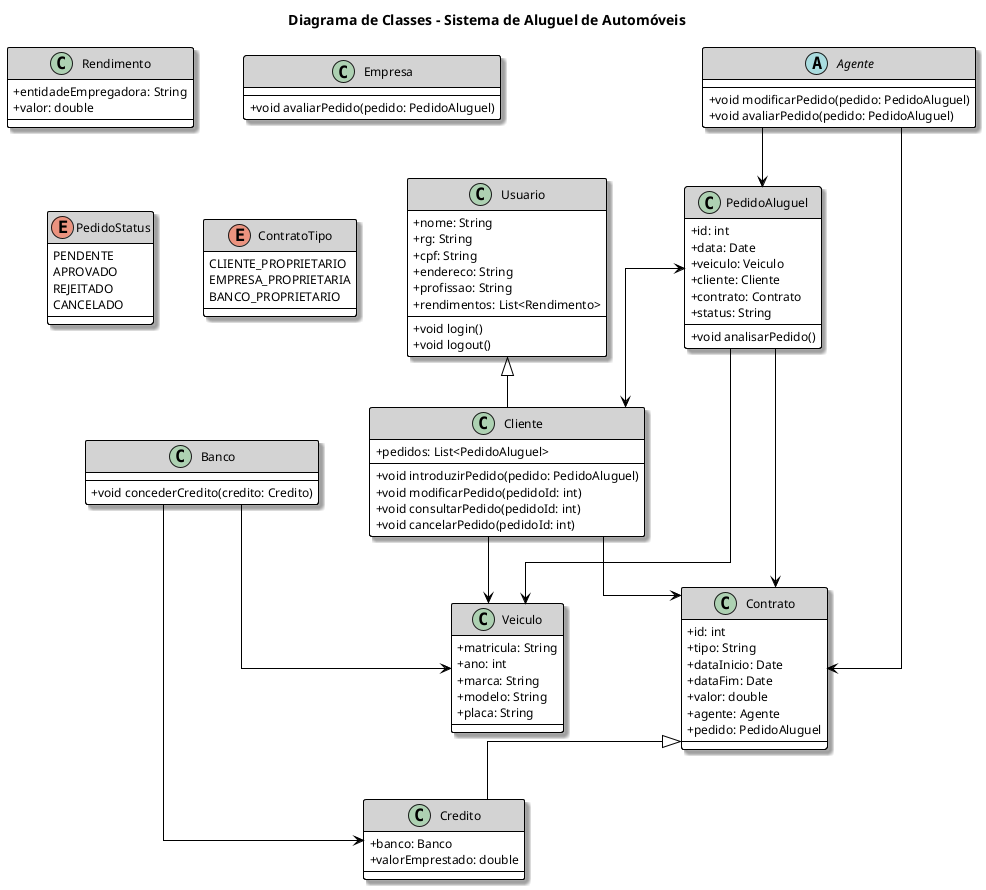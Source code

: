 @startuml
skinparam classAttributeIconSize 0
skinparam classFontSize 14
skinparam classFontColor Black
skinparam shadowing true
skinparam linetype ortho
skinparam classBackgroundColor White
skinparam classBorderColor Black
skinparam classBorderThickness 1
skinparam classHeaderBackgroundColor LightGray
skinparam classHeaderFontColor White
skinparam classAttributeFontSize 12
skinparam classAttributeFontColor Black
skinparam arrowColor Black
skinparam arrowThickness 1
skinparam arrowFontSize 13
skinparam arrowFontColor Black
skinparam nodesep 50
skinparam ranksep 50
title Diagrama de Classes - Sistema de Aluguel de Automóveis

class Usuario {
  + nome: String
  + rg: String
  + cpf: String
  + endereco: String
  + profissao: String
  + rendimentos: List<Rendimento>
  + void login()
  + void logout()
}

class Rendimento {
  + entidadeEmpregadora: String
  + valor: double
}

class Cliente extends Usuario {
  + pedidos: List<PedidoAluguel>
  + void introduzirPedido(pedido: PedidoAluguel)
  + void modificarPedido(pedidoId: int)
  + void consultarPedido(pedidoId: int)
  + void cancelarPedido(pedidoId: int)
}

abstract class Agente  {
  + void modificarPedido(pedido: PedidoAluguel)
  + void avaliarPedido(pedido: PedidoAluguel)
}

class PedidoAluguel {
  + id: int
  + data: Date
  + veiculo: Veiculo
  + cliente: Cliente
  + contrato: Contrato
  + status: String
  + void analisarPedido()
}

class Veiculo {
  + matricula: String
  + ano: int
  + marca: String
  + modelo: String
  + placa: String
}

class Contrato {
  + id: int
  + tipo: String
  + dataInicio: Date
  + dataFim: Date
  + valor: double
  + agente: Agente
  + pedido: PedidoAluguel
}

class Credito extends Contrato {
  + banco: Banco
  + valorEmprestado: double
}

class Banco  {
  + void concederCredito(credito: Credito)
}

class Empresa  {
  + void avaliarPedido(pedido: PedidoAluguel)
}

enum PedidoStatus {
    PENDENTE
    APROVADO
    REJEITADO
    CANCELADO
}

enum ContratoTipo {
    CLIENTE_PROPRIETARIO
    EMPRESA_PROPRIETARIA
    BANCO_PROPRIETARIO
}
 
PedidoAluguel --> Veiculo
PedidoAluguel --> Contrato 
PedidoAluguel <--> Cliente 
Agente --> PedidoAluguel 
Banco --> Credito 
Cliente --> Veiculo 
Banco --> Veiculo 
Cliente --> Contrato 
Agente --> Contrato 
@enduml
